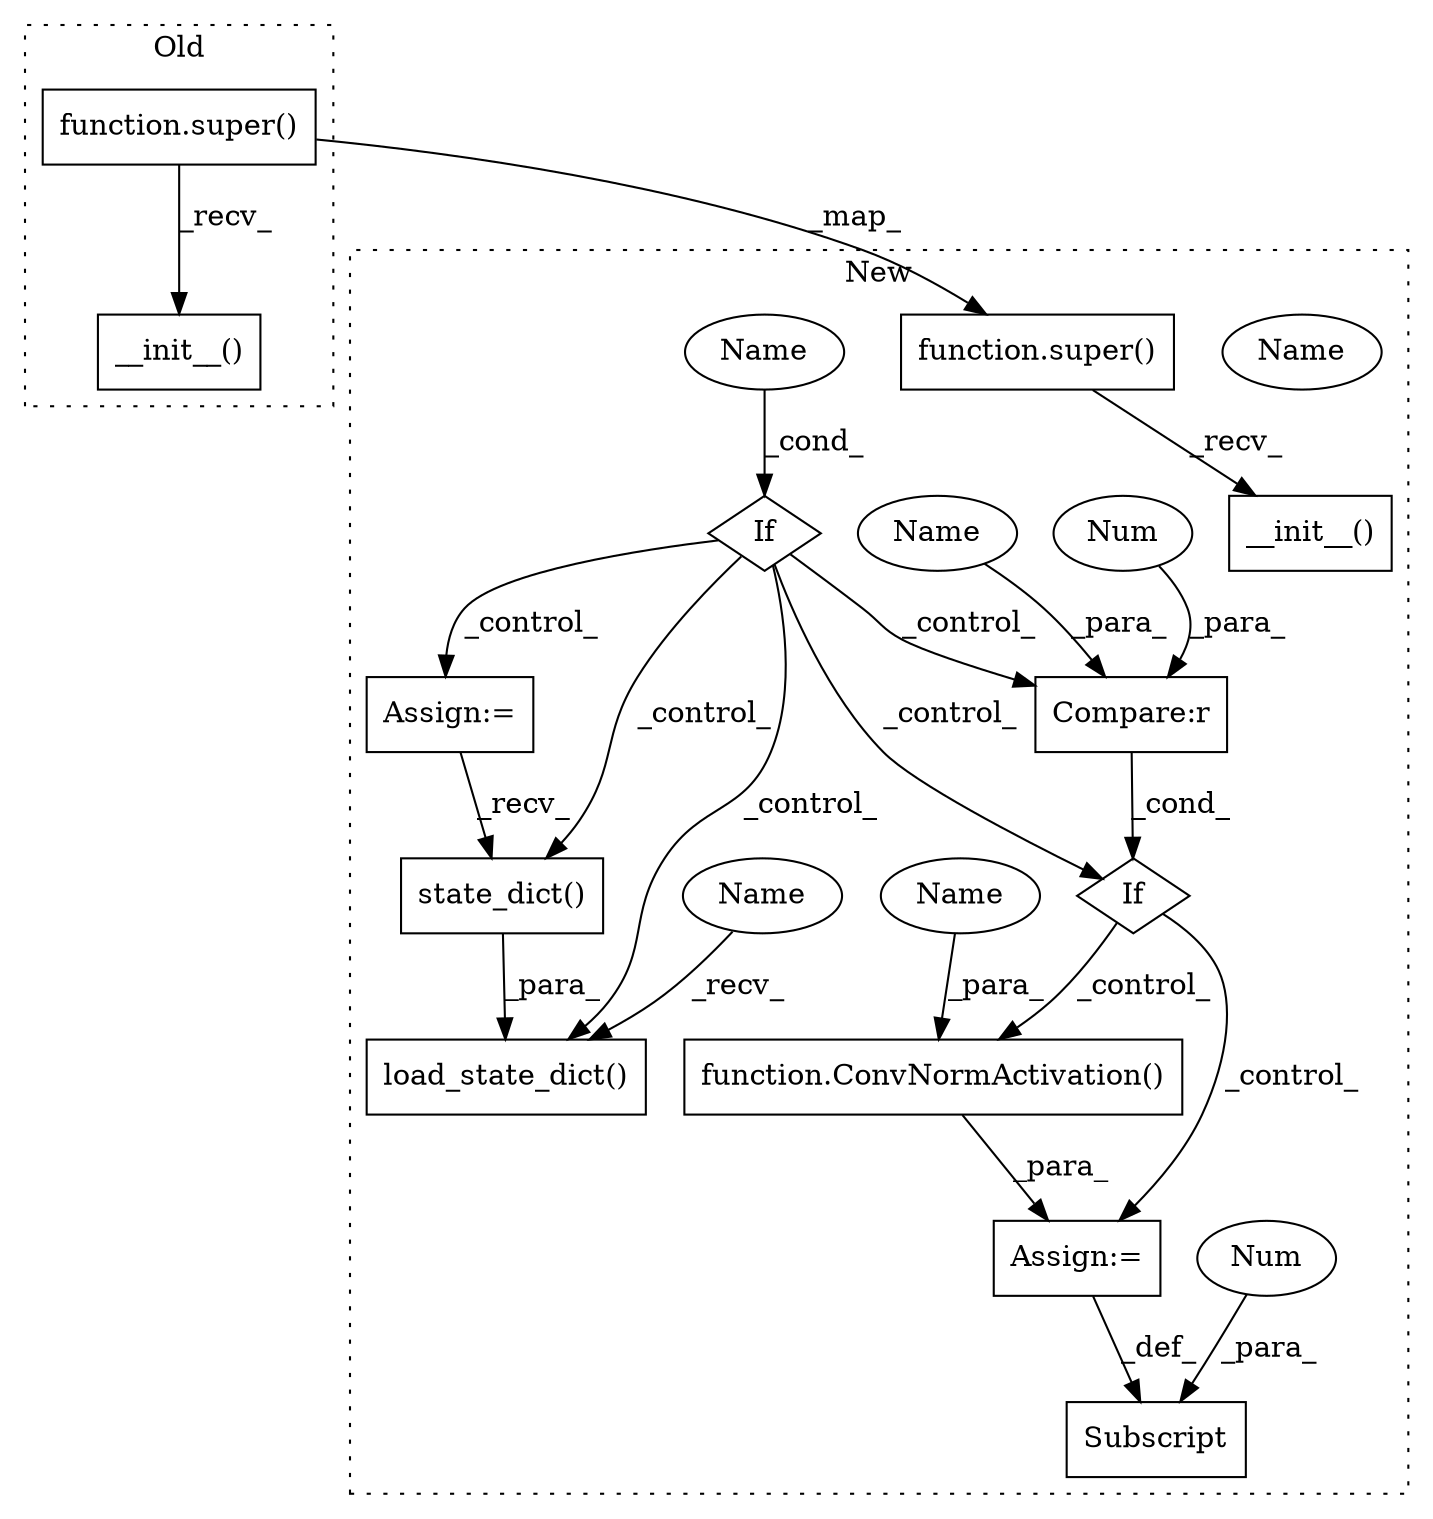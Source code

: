 digraph G {
subgraph cluster0 {
1 [label="__init__()" a="75" s="3715" l="40" shape="box"];
8 [label="function.super()" a="75" s="3715,3743" l="6,1" shape="box"];
label = "Old";
style="dotted";
}
subgraph cluster1 {
2 [label="state_dict()" a="75" s="7294" l="29" shape="box"];
3 [label="Assign:=" a="68" s="7153" l="3" shape="box"];
4 [label="Name" a="87" s="7112" l="11" shape="ellipse"];
5 [label="If" a="96" s="7109" l="3" shape="diamond"];
6 [label="load_state_dict()" a="75" s="7273,7323" l="21,1" shape="box"];
7 [label="function.super()" a="75" s="6495,6523" l="6,1" shape="box"];
9 [label="__init__()" a="75" s="6495" l="153" shape="box"];
10 [label="If" a="96" s="7465" l="3" shape="diamond"];
11 [label="Compare:r" a="40" s="7468" l="17" shape="box"];
12 [label="function.ConvNormActivation()" a="75" s="7522,7639" l="40,217" shape="box"];
13 [label="Subscript" a="63" s="7503,0" l="16,0" shape="box"];
14 [label="Num" a="76" s="7484" l="1" shape="ellipse"];
15 [label="Num" a="76" s="7517" l="1" shape="ellipse"];
16 [label="Assign:=" a="68" s="7519" l="3" shape="box"];
17 [label="Name" a="87" s="7112" l="11" shape="ellipse"];
18 [label="Name" a="87" s="7273" l="4" shape="ellipse"];
19 [label="Name" a="87" s="7562" l="12" shape="ellipse"];
20 [label="Name" a="87" s="7468" l="12" shape="ellipse"];
label = "New";
style="dotted";
}
2 -> 6 [label="_para_"];
3 -> 2 [label="_recv_"];
5 -> 3 [label="_control_"];
5 -> 6 [label="_control_"];
5 -> 10 [label="_control_"];
5 -> 2 [label="_control_"];
5 -> 11 [label="_control_"];
7 -> 9 [label="_recv_"];
8 -> 1 [label="_recv_"];
8 -> 7 [label="_map_"];
10 -> 12 [label="_control_"];
10 -> 16 [label="_control_"];
11 -> 10 [label="_cond_"];
12 -> 16 [label="_para_"];
14 -> 11 [label="_para_"];
15 -> 13 [label="_para_"];
16 -> 13 [label="_def_"];
17 -> 5 [label="_cond_"];
18 -> 6 [label="_recv_"];
19 -> 12 [label="_para_"];
20 -> 11 [label="_para_"];
}